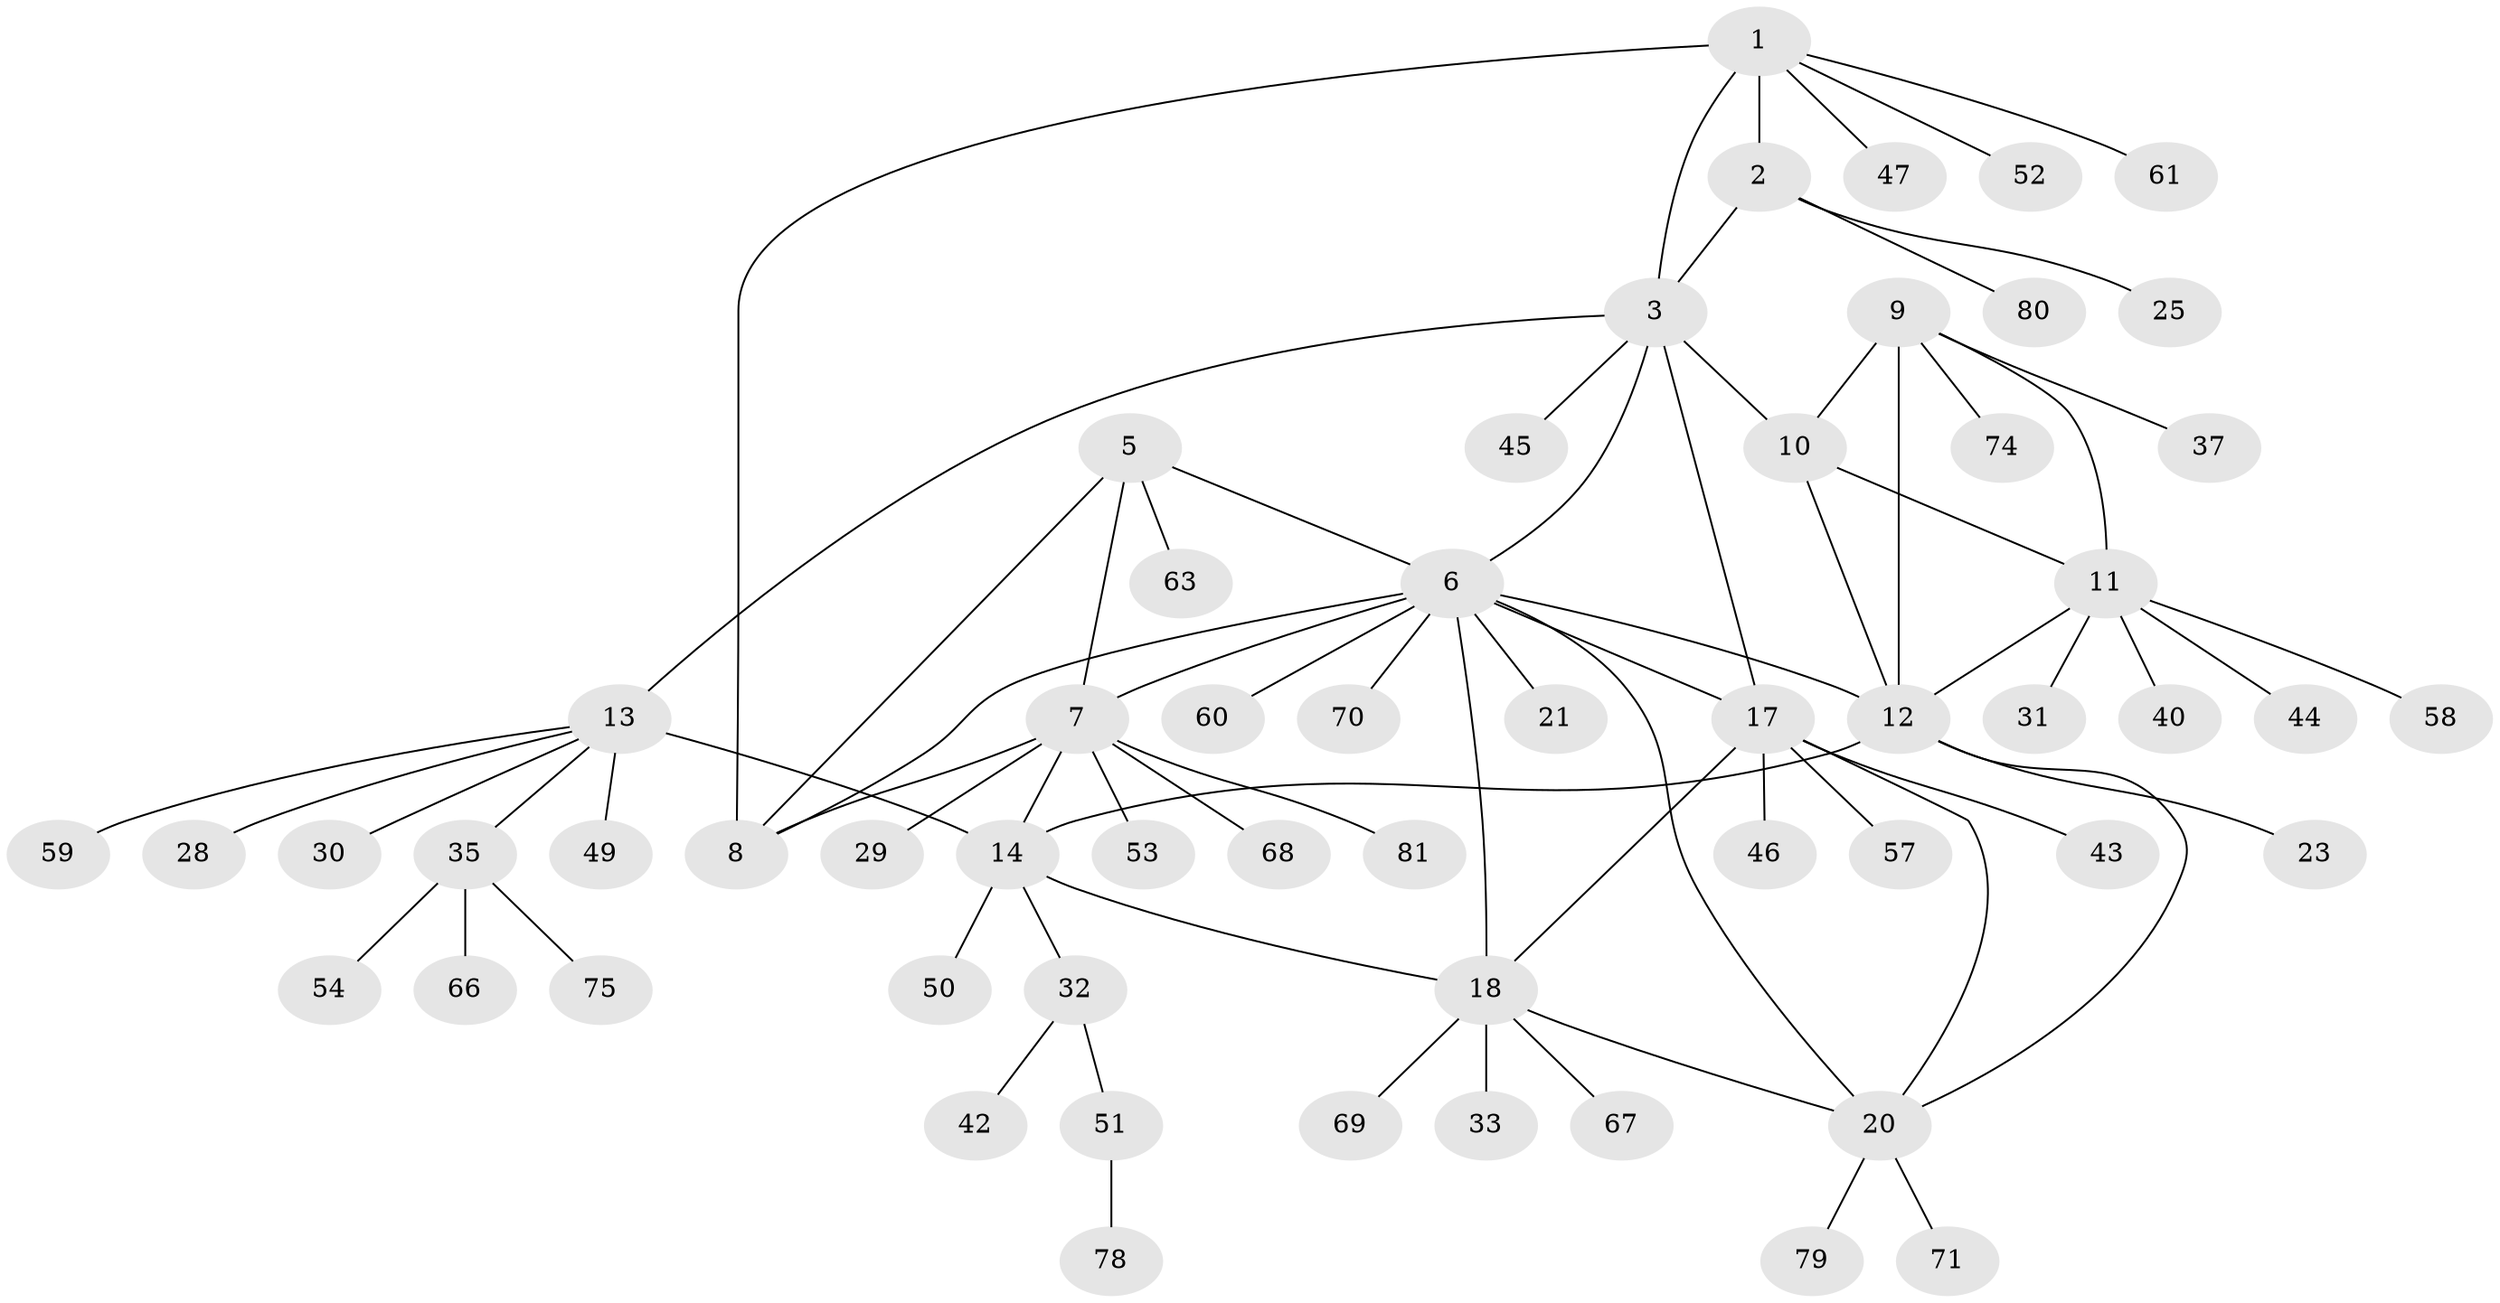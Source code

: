 // Generated by graph-tools (version 1.1) at 2025/24/03/03/25 07:24:16]
// undirected, 58 vertices, 74 edges
graph export_dot {
graph [start="1"]
  node [color=gray90,style=filled];
  1 [super="+4"];
  2 [super="+65"];
  3 [super="+77"];
  5 [super="+36"];
  6 [super="+19"];
  7 [super="+24"];
  8 [super="+55"];
  9 [super="+27"];
  10 [super="+22"];
  11 [super="+48"];
  12 [super="+41"];
  13 [super="+15"];
  14 [super="+16"];
  17 [super="+34"];
  18 [super="+64"];
  20 [super="+26"];
  21;
  23 [super="+62"];
  25 [super="+56"];
  28;
  29 [super="+76"];
  30;
  31;
  32 [super="+38"];
  33;
  35 [super="+39"];
  37;
  40;
  42;
  43;
  44;
  45 [super="+73"];
  46;
  47;
  49;
  50;
  51;
  52 [super="+72"];
  53;
  54;
  57;
  58;
  59 [super="+82"];
  60;
  61;
  63;
  66;
  67;
  68;
  69;
  70;
  71;
  74;
  75;
  78;
  79;
  80;
  81;
  1 -- 2 [weight=2];
  1 -- 3 [weight=2];
  1 -- 52;
  1 -- 61;
  1 -- 8;
  1 -- 47;
  2 -- 3;
  2 -- 25;
  2 -- 80;
  3 -- 10;
  3 -- 13;
  3 -- 45;
  3 -- 6;
  3 -- 17;
  5 -- 6;
  5 -- 7;
  5 -- 8;
  5 -- 63;
  6 -- 7;
  6 -- 8;
  6 -- 12;
  6 -- 21;
  6 -- 60;
  6 -- 70;
  6 -- 17;
  6 -- 18;
  6 -- 20;
  7 -- 8;
  7 -- 14;
  7 -- 29;
  7 -- 53;
  7 -- 68;
  7 -- 81;
  9 -- 10;
  9 -- 11;
  9 -- 12;
  9 -- 37;
  9 -- 74;
  10 -- 11;
  10 -- 12;
  11 -- 12;
  11 -- 31;
  11 -- 40;
  11 -- 44;
  11 -- 58;
  12 -- 14;
  12 -- 20;
  12 -- 23;
  13 -- 14 [weight=4];
  13 -- 28;
  13 -- 35;
  13 -- 49;
  13 -- 59;
  13 -- 30;
  14 -- 18;
  14 -- 32;
  14 -- 50;
  17 -- 18;
  17 -- 20;
  17 -- 43;
  17 -- 46;
  17 -- 57;
  18 -- 20;
  18 -- 33;
  18 -- 67;
  18 -- 69;
  20 -- 71;
  20 -- 79;
  32 -- 51;
  32 -- 42;
  35 -- 66;
  35 -- 75;
  35 -- 54;
  51 -- 78;
}
